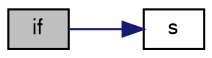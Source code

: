 digraph "if"
{
  bgcolor="transparent";
  edge [fontname="FreeSans",fontsize="10",labelfontname="FreeSans",labelfontsize="10"];
  node [fontname="FreeSans",fontsize="10",shape=record];
  rankdir="LR";
  Node934 [label="if",height=0.2,width=0.4,color="black", fillcolor="grey75", style="filled", fontcolor="black"];
  Node934 -> Node935 [color="midnightblue",fontsize="10",style="solid",fontname="FreeSans"];
  Node935 [label="s",height=0.2,width=0.4,color="black",URL="$a18905.html#abb9c4233033fad2ad0206cd4adad3b9f"];
}
